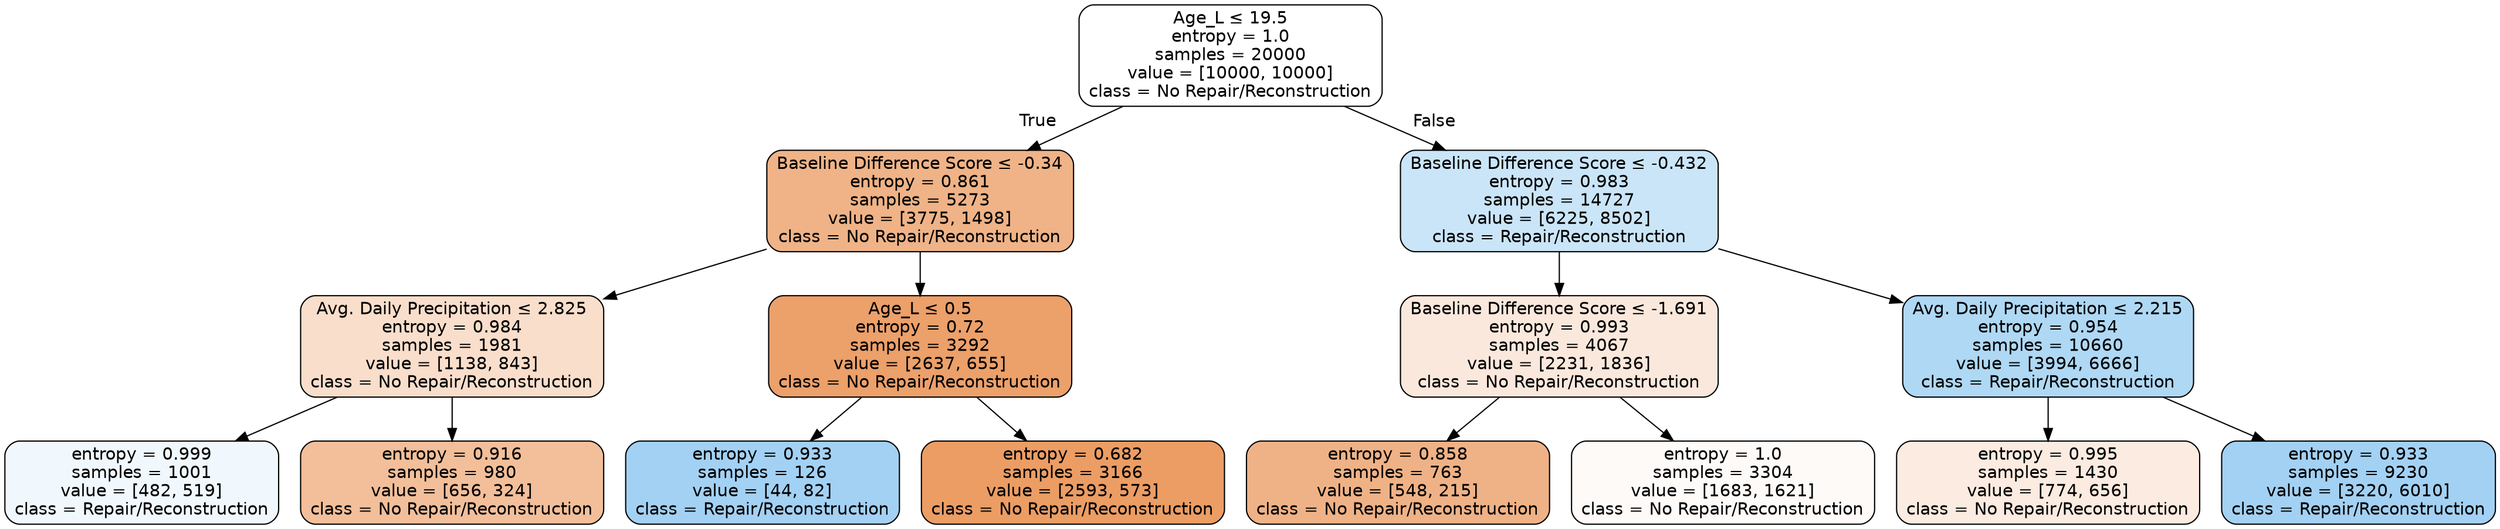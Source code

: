 digraph Tree {
node [shape=box, style="filled, rounded", color="black", fontname=helvetica] ;
edge [fontname=helvetica] ;
0 [label=<Age_L &le; 19.5<br/>entropy = 1.0<br/>samples = 20000<br/>value = [10000, 10000]<br/>class = No Repair/Reconstruction>, fillcolor="#e5813900"] ;
1 [label=<Baseline Difference Score &le; -0.34<br/>entropy = 0.861<br/>samples = 5273<br/>value = [3775, 1498]<br/>class = No Repair/Reconstruction>, fillcolor="#e581399a"] ;
0 -> 1 [labeldistance=2.5, labelangle=45, headlabel="True"] ;
2 [label=<Avg. Daily Precipitation &le; 2.825<br/>entropy = 0.984<br/>samples = 1981<br/>value = [1138, 843]<br/>class = No Repair/Reconstruction>, fillcolor="#e5813942"] ;
1 -> 2 ;
3 [label=<entropy = 0.999<br/>samples = 1001<br/>value = [482, 519]<br/>class = Repair/Reconstruction>, fillcolor="#399de512"] ;
2 -> 3 ;
4 [label=<entropy = 0.916<br/>samples = 980<br/>value = [656, 324]<br/>class = No Repair/Reconstruction>, fillcolor="#e5813981"] ;
2 -> 4 ;
5 [label=<Age_L &le; 0.5<br/>entropy = 0.72<br/>samples = 3292<br/>value = [2637, 655]<br/>class = No Repair/Reconstruction>, fillcolor="#e58139c0"] ;
1 -> 5 ;
6 [label=<entropy = 0.933<br/>samples = 126<br/>value = [44, 82]<br/>class = Repair/Reconstruction>, fillcolor="#399de576"] ;
5 -> 6 ;
7 [label=<entropy = 0.682<br/>samples = 3166<br/>value = [2593, 573]<br/>class = No Repair/Reconstruction>, fillcolor="#e58139c7"] ;
5 -> 7 ;
8 [label=<Baseline Difference Score &le; -0.432<br/>entropy = 0.983<br/>samples = 14727<br/>value = [6225, 8502]<br/>class = Repair/Reconstruction>, fillcolor="#399de544"] ;
0 -> 8 [labeldistance=2.5, labelangle=-45, headlabel="False"] ;
9 [label=<Baseline Difference Score &le; -1.691<br/>entropy = 0.993<br/>samples = 4067<br/>value = [2231, 1836]<br/>class = No Repair/Reconstruction>, fillcolor="#e581392d"] ;
8 -> 9 ;
10 [label=<entropy = 0.858<br/>samples = 763<br/>value = [548, 215]<br/>class = No Repair/Reconstruction>, fillcolor="#e581399b"] ;
9 -> 10 ;
11 [label=<entropy = 1.0<br/>samples = 3304<br/>value = [1683, 1621]<br/>class = No Repair/Reconstruction>, fillcolor="#e5813909"] ;
9 -> 11 ;
12 [label=<Avg. Daily Precipitation &le; 2.215<br/>entropy = 0.954<br/>samples = 10660<br/>value = [3994, 6666]<br/>class = Repair/Reconstruction>, fillcolor="#399de566"] ;
8 -> 12 ;
13 [label=<entropy = 0.995<br/>samples = 1430<br/>value = [774, 656]<br/>class = No Repair/Reconstruction>, fillcolor="#e5813927"] ;
12 -> 13 ;
14 [label=<entropy = 0.933<br/>samples = 9230<br/>value = [3220, 6010]<br/>class = Repair/Reconstruction>, fillcolor="#399de576"] ;
12 -> 14 ;
}